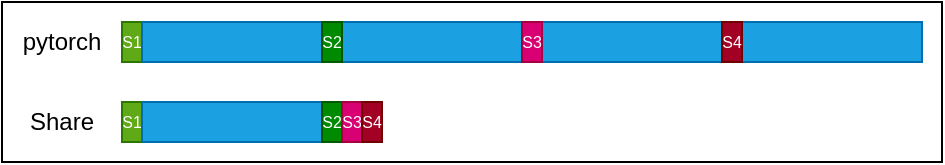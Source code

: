 <mxfile>
    <diagram id="7NZpcmySkGFBmqZRC3Cg" name="第 1 页">
        <mxGraphModel dx="290" dy="214" grid="1" gridSize="10" guides="1" tooltips="1" connect="1" arrows="1" fold="1" page="1" pageScale="1" pageWidth="850" pageHeight="1100" math="0" shadow="0">
            <root>
                <mxCell id="0"/>
                <mxCell id="1" parent="0"/>
                <mxCell id="2" value="" style="rounded=0;whiteSpace=wrap;html=1;strokeColor=default;fontSize=8;fillColor=default;" vertex="1" parent="1">
                    <mxGeometry x="130" y="130" width="470" height="80" as="geometry"/>
                </mxCell>
                <mxCell id="3" value="S1" style="rounded=0;whiteSpace=wrap;html=1;strokeColor=#2D7600;fontSize=8;fillColor=#60a917;fontColor=#ffffff;" vertex="1" parent="1">
                    <mxGeometry x="190" y="140" width="10" height="20" as="geometry"/>
                </mxCell>
                <mxCell id="4" value="" style="rounded=0;whiteSpace=wrap;html=1;strokeColor=#006EAF;fontSize=8;fillColor=#1ba1e2;fontColor=#ffffff;" vertex="1" parent="1">
                    <mxGeometry x="300" y="140" width="90" height="20" as="geometry"/>
                </mxCell>
                <mxCell id="5" value="" style="rounded=0;whiteSpace=wrap;html=1;strokeColor=#006EAF;fontSize=8;fillColor=#1ba1e2;fontColor=#ffffff;" vertex="1" parent="1">
                    <mxGeometry x="400" y="140" width="90" height="20" as="geometry"/>
                </mxCell>
                <mxCell id="6" value="" style="rounded=0;whiteSpace=wrap;html=1;strokeColor=#006EAF;fontSize=8;fillColor=#1ba1e2;fontColor=#ffffff;" vertex="1" parent="1">
                    <mxGeometry x="200" y="140" width="90" height="20" as="geometry"/>
                </mxCell>
                <mxCell id="7" value="" style="rounded=0;whiteSpace=wrap;html=1;strokeColor=#006EAF;fontSize=8;fillColor=#1ba1e2;fontColor=#ffffff;" vertex="1" parent="1">
                    <mxGeometry x="500" y="140" width="90" height="20" as="geometry"/>
                </mxCell>
                <mxCell id="8" value="S2" style="rounded=0;whiteSpace=wrap;html=1;strokeColor=#005700;fontSize=8;fillColor=#008a00;fontColor=#ffffff;" vertex="1" parent="1">
                    <mxGeometry x="290" y="140" width="10" height="20" as="geometry"/>
                </mxCell>
                <mxCell id="9" value="S3" style="rounded=0;whiteSpace=wrap;html=1;strokeColor=#A50040;fontSize=8;fillColor=#d80073;fontColor=#ffffff;" vertex="1" parent="1">
                    <mxGeometry x="390" y="140" width="10" height="20" as="geometry"/>
                </mxCell>
                <mxCell id="10" value="S4" style="rounded=0;whiteSpace=wrap;html=1;strokeColor=#6F0000;fontSize=8;fillColor=#a20025;fontColor=#ffffff;" vertex="1" parent="1">
                    <mxGeometry x="490" y="140" width="10" height="20" as="geometry"/>
                </mxCell>
                <mxCell id="11" value="S1" style="rounded=0;whiteSpace=wrap;html=1;strokeColor=#2D7600;fontSize=8;fillColor=#60a917;fontColor=#ffffff;" vertex="1" parent="1">
                    <mxGeometry x="190" y="180" width="10" height="20" as="geometry"/>
                </mxCell>
                <mxCell id="12" value="" style="rounded=0;whiteSpace=wrap;html=1;strokeColor=#006EAF;fontSize=8;fillColor=#1ba1e2;fontColor=#ffffff;" vertex="1" parent="1">
                    <mxGeometry x="200" y="180" width="90" height="20" as="geometry"/>
                </mxCell>
                <mxCell id="13" value="S2" style="rounded=0;whiteSpace=wrap;html=1;strokeColor=#005700;fontSize=8;fillColor=#008a00;fontColor=#ffffff;" vertex="1" parent="1">
                    <mxGeometry x="290" y="180" width="10" height="20" as="geometry"/>
                </mxCell>
                <mxCell id="14" value="S3" style="rounded=0;whiteSpace=wrap;html=1;strokeColor=#A50040;fontSize=8;fillColor=#d80073;fontColor=#ffffff;" vertex="1" parent="1">
                    <mxGeometry x="300" y="180" width="10" height="20" as="geometry"/>
                </mxCell>
                <mxCell id="15" value="S4" style="rounded=0;whiteSpace=wrap;html=1;strokeColor=#6F0000;fontSize=8;fillColor=#a20025;fontColor=#ffffff;" vertex="1" parent="1">
                    <mxGeometry x="310" y="180" width="10" height="20" as="geometry"/>
                </mxCell>
                <mxCell id="17" value="pytorch" style="text;html=1;strokeColor=none;fillColor=none;align=center;verticalAlign=middle;whiteSpace=wrap;rounded=0;" vertex="1" parent="1">
                    <mxGeometry x="130" y="135" width="60" height="30" as="geometry"/>
                </mxCell>
                <mxCell id="18" value="Share" style="text;html=1;strokeColor=none;fillColor=none;align=center;verticalAlign=middle;whiteSpace=wrap;rounded=0;" vertex="1" parent="1">
                    <mxGeometry x="130" y="175" width="60" height="30" as="geometry"/>
                </mxCell>
            </root>
        </mxGraphModel>
    </diagram>
</mxfile>